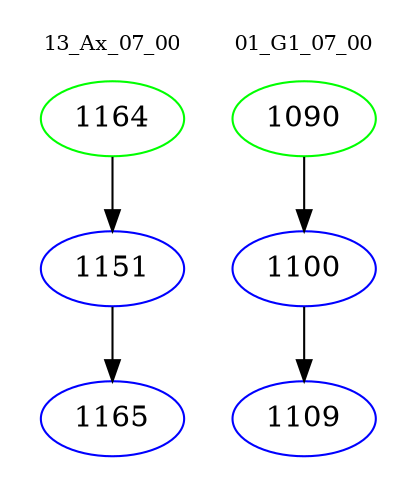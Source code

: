 digraph{
subgraph cluster_0 {
color = white
label = "13_Ax_07_00";
fontsize=10;
T0_1164 [label="1164", color="green"]
T0_1164 -> T0_1151 [color="black"]
T0_1151 [label="1151", color="blue"]
T0_1151 -> T0_1165 [color="black"]
T0_1165 [label="1165", color="blue"]
}
subgraph cluster_1 {
color = white
label = "01_G1_07_00";
fontsize=10;
T1_1090 [label="1090", color="green"]
T1_1090 -> T1_1100 [color="black"]
T1_1100 [label="1100", color="blue"]
T1_1100 -> T1_1109 [color="black"]
T1_1109 [label="1109", color="blue"]
}
}
